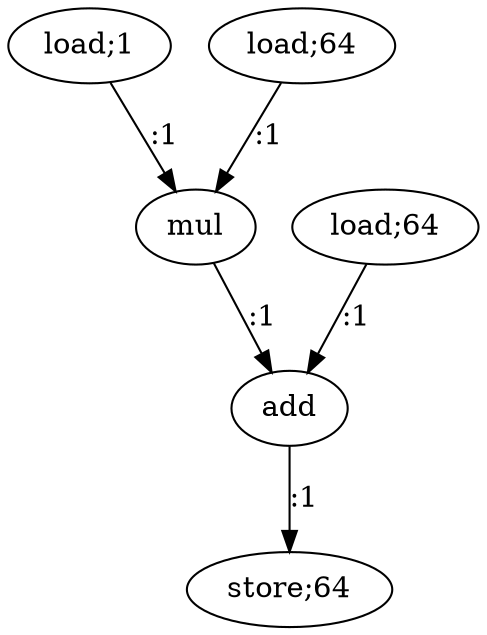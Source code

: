 digraph  {
   0 [label="load;1"];
   1 [label="load;64"];
   2 [label="mul"];
   3 [label="add"];
   4 [label="load;64"];
   5 [label="store;64"];

   0->2 [label=":1"]
   1->2 [label=":1"]
   2->3 [label=":1"]
   3->5 [label=":1"]
   4->3 [label=":1"]
}
